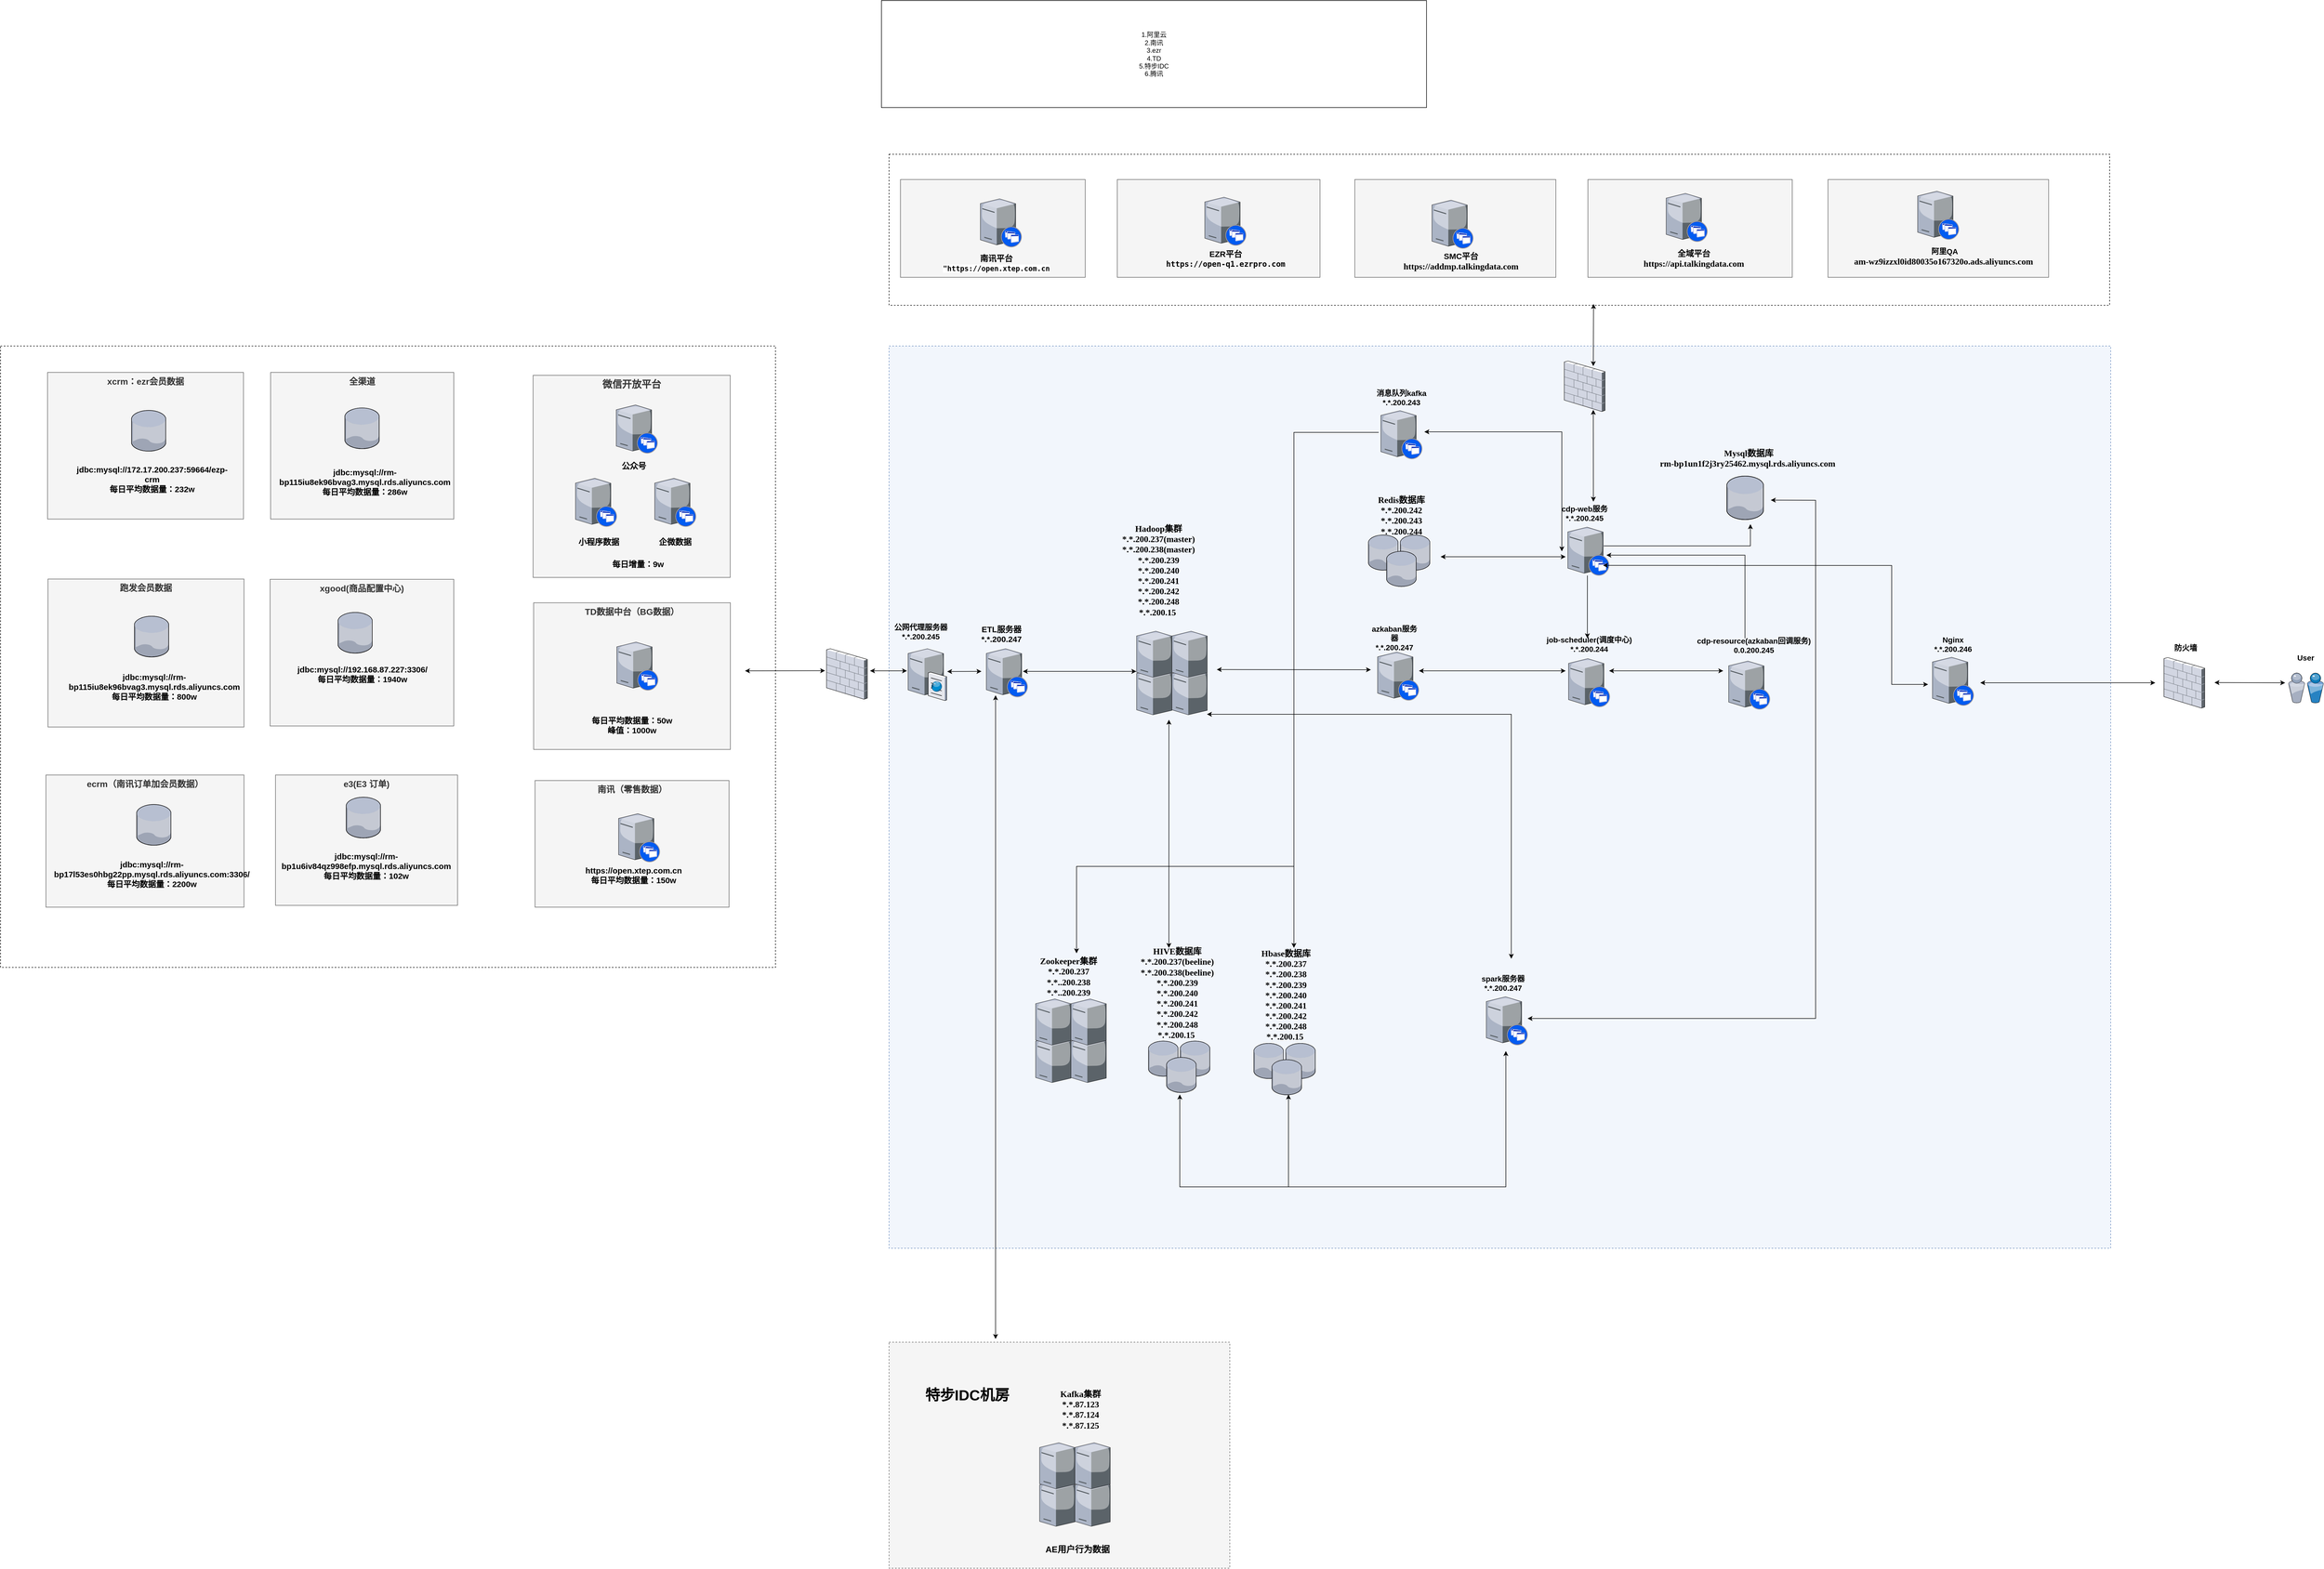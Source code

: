 <mxfile version="24.0.7" type="github">
  <diagram name="Page-1" id="e3a06f82-3646-2815-327d-82caf3d4e204">
    <mxGraphModel dx="5286" dy="1254" grid="0" gridSize="10" guides="1" tooltips="1" connect="1" arrows="1" fold="1" page="0" pageScale="1.5" pageWidth="1169" pageHeight="826" background="none" math="0" shadow="0">
      <root>
        <mxCell id="0" style=";html=1;" />
        <mxCell id="1" style=";html=1;" parent="0" />
        <mxCell id="J9wxSw6iIS5L3MnxYvVa-159" value="" style="rounded=0;whiteSpace=wrap;html=1;dashed=1;" parent="1" vertex="1">
          <mxGeometry x="-940" y="1122" width="1426" height="1144" as="geometry" />
        </mxCell>
        <mxCell id="J9wxSw6iIS5L3MnxYvVa-145" value="&lt;b style=&quot;font-size: 16px;&quot;&gt;xgood(&lt;/b&gt;&lt;span style=&quot;font-size: 16px;&quot;&gt;&lt;b&gt;商品配置中心&lt;/b&gt;&lt;/span&gt;&lt;b style=&quot;font-size: 16px;&quot;&gt;)&lt;/b&gt;" style="whiteSpace=wrap;html=1;fillColor=#f5f5f5;fontSize=14;strokeColor=#666666;verticalAlign=top;fontColor=#333333;" parent="1" vertex="1">
          <mxGeometry x="-444" y="1551.5" width="338" height="270" as="geometry" />
        </mxCell>
        <mxCell id="J9wxSw6iIS5L3MnxYvVa-85" value="" style="rounded=0;whiteSpace=wrap;html=1;dashed=1;" parent="1" vertex="1">
          <mxGeometry x="695" y="769" width="2246" height="278" as="geometry" />
        </mxCell>
        <mxCell id="J9wxSw6iIS5L3MnxYvVa-129" value="" style="rounded=0;whiteSpace=wrap;html=1;fillColor=#f5f5f5;fontColor=#333333;strokeColor=#666666;" parent="1" vertex="1">
          <mxGeometry x="1115" y="815.5" width="373" height="180" as="geometry" />
        </mxCell>
        <mxCell id="J9wxSw6iIS5L3MnxYvVa-125" value="" style="rounded=0;whiteSpace=wrap;html=1;fillColor=#f5f5f5;fontColor=#333333;strokeColor=#666666;" parent="1" vertex="1">
          <mxGeometry x="1981" y="815.5" width="376" height="180" as="geometry" />
        </mxCell>
        <mxCell id="J9wxSw6iIS5L3MnxYvVa-126" value="" style="rounded=0;whiteSpace=wrap;html=1;fillColor=#f5f5f5;fontColor=#333333;strokeColor=#666666;" parent="1" vertex="1">
          <mxGeometry x="1552" y="815.5" width="370" height="180" as="geometry" />
        </mxCell>
        <mxCell id="J9wxSw6iIS5L3MnxYvVa-118" value="" style="rounded=0;whiteSpace=wrap;html=1;dashed=1;fillColor=#f5f5f5;fontColor=#333333;strokeColor=#666666;" parent="1" vertex="1">
          <mxGeometry x="695" y="2956" width="627" height="416" as="geometry" />
        </mxCell>
        <mxCell id="J9wxSw6iIS5L3MnxYvVa-117" value="" style="rounded=0;whiteSpace=wrap;html=1;dashed=1;fillColor=#F2F6FC;strokeColor=#6c8ebf;" parent="1" vertex="1">
          <mxGeometry x="695" y="1122" width="2248" height="1661" as="geometry" />
        </mxCell>
        <mxCell id="6a7d8f32e03d9370-58" value="&lt;font style=&quot;font-size: 16px;&quot;&gt;&lt;b&gt;TD数据中台（BG数据）&lt;/b&gt;&lt;/font&gt;" style="whiteSpace=wrap;html=1;fillColor=#f5f5f5;fontSize=14;strokeColor=#666666;verticalAlign=top;fontColor=#333333;" parent="1" vertex="1">
          <mxGeometry x="41" y="1594.71" width="362" height="270" as="geometry" />
        </mxCell>
        <mxCell id="6a7d8f32e03d9370-57" value="&lt;b&gt;&lt;font style=&quot;font-size: 18px;&quot;&gt;微信开放平台&lt;/font&gt;&lt;/b&gt;" style="whiteSpace=wrap;html=1;fillColor=#f5f5f5;fontSize=14;strokeColor=#666666;verticalAlign=top;fontColor=#333333;" parent="1" vertex="1">
          <mxGeometry x="40" y="1176" width="362.75" height="372" as="geometry" />
        </mxCell>
        <mxCell id="6a7d8f32e03d9370-10" value="" style="verticalLabelPosition=bottom;aspect=fixed;html=1;verticalAlign=top;strokeColor=none;shape=mxgraph.citrix.xenapp_server;fillColor=#66B2FF;gradientColor=#0066CC;fontSize=14;" parent="1" vertex="1">
          <mxGeometry x="874.0" y="1679.25" width="76" height="89" as="geometry" />
        </mxCell>
        <mxCell id="6a7d8f32e03d9370-15" value="" style="verticalLabelPosition=top;aspect=fixed;html=1;verticalAlign=bottom;strokeColor=none;shape=mxgraph.citrix.cache_server;fillColor=#66B2FF;gradientColor=#0066CC;fontSize=14;labelPosition=center;align=center;" parent="1" vertex="1">
          <mxGeometry x="730" y="1677" width="71" height="97.5" as="geometry" />
        </mxCell>
        <mxCell id="6a7d8f32e03d9370-19" value="" style="verticalLabelPosition=bottom;aspect=fixed;html=1;verticalAlign=top;strokeColor=none;shape=mxgraph.citrix.firewall;fillColor=#66B2FF;gradientColor=#0066CC;fontSize=14;" parent="1" vertex="1">
          <mxGeometry x="580" y="1679.25" width="75" height="93" as="geometry" />
        </mxCell>
        <mxCell id="gLpcdgS0-0nNWrfdr-57-5" value="&lt;b&gt;&lt;font style=&quot;font-size: 15px;&quot;&gt;公众号&lt;/font&gt;&lt;/b&gt;" style="text;html=1;align=center;verticalAlign=middle;whiteSpace=wrap;rounded=0;" parent="1" vertex="1">
          <mxGeometry x="191.75" y="1326.6" width="67" height="30" as="geometry" />
        </mxCell>
        <mxCell id="gLpcdgS0-0nNWrfdr-57-6" value="小程序数据" style="text;html=1;align=center;verticalAlign=middle;whiteSpace=wrap;rounded=0;fontSize=15;fontStyle=1" parent="1" vertex="1">
          <mxGeometry x="115.75" y="1467.1" width="90.25" height="30" as="geometry" />
        </mxCell>
        <mxCell id="gLpcdgS0-0nNWrfdr-57-10" value="&lt;font style=&quot;font-size: 15px;&quot;&gt;&lt;b&gt;企微数据&lt;/b&gt;&lt;/font&gt;" style="text;html=1;align=center;verticalAlign=middle;whiteSpace=wrap;rounded=0;" parent="1" vertex="1">
          <mxGeometry x="268.25" y="1467.1" width="67" height="30" as="geometry" />
        </mxCell>
        <mxCell id="gLpcdgS0-0nNWrfdr-57-14" value="&lt;br&gt;&lt;div&gt;&lt;span style=&quot;font-size: 15px;&quot;&gt;&lt;b&gt;每日平均数据量：50w&lt;/b&gt;&lt;/span&gt;&lt;/div&gt;&lt;div&gt;&lt;span style=&quot;font-size: 15px;&quot;&gt;&lt;b&gt;峰值：1000w&lt;/b&gt;&lt;/span&gt;&lt;/div&gt;" style="text;html=1;align=center;verticalAlign=middle;whiteSpace=wrap;rounded=0;" parent="1" vertex="1">
          <mxGeometry x="113" y="1798" width="218.12" height="29.71" as="geometry" />
        </mxCell>
        <mxCell id="gLpcdgS0-0nNWrfdr-57-18" value="&lt;b&gt;&lt;font style=&quot;font-size: 16px;&quot;&gt;南讯（零售数据）&lt;/font&gt;&lt;/b&gt;" style="whiteSpace=wrap;html=1;fillColor=#f5f5f5;fontSize=14;strokeColor=#666666;verticalAlign=top;fontColor=#333333;" parent="1" vertex="1">
          <mxGeometry x="43.56" y="1922.0" width="357" height="233.05" as="geometry" />
        </mxCell>
        <mxCell id="gLpcdgS0-0nNWrfdr-57-29" value="ETL服务器&lt;div style=&quot;font-size: 15px;&quot;&gt;*.*.200.247&lt;/div&gt;" style="text;html=1;align=center;verticalAlign=middle;whiteSpace=wrap;rounded=0;fontSize=15;fontStyle=1" parent="1" vertex="1">
          <mxGeometry x="832" y="1637" width="140" height="30" as="geometry" />
        </mxCell>
        <mxCell id="gLpcdgS0-0nNWrfdr-57-30" value="公网代理服务器&lt;div style=&quot;font-size: 14px;&quot;&gt;*.*.200.245&lt;/div&gt;" style="text;html=1;align=center;verticalAlign=middle;whiteSpace=wrap;rounded=0;fontSize=14;fontStyle=1" parent="1" vertex="1">
          <mxGeometry x="701" y="1633" width="105" height="30" as="geometry" />
        </mxCell>
        <mxCell id="gLpcdgS0-0nNWrfdr-57-40" value="" style="verticalLabelPosition=bottom;aspect=fixed;html=1;verticalAlign=top;strokeColor=none;shape=mxgraph.citrix.xenapp_server;fillColor=#66B2FF;gradientColor=#0066CC;fontSize=14;" parent="1" vertex="1">
          <mxGeometry x="1276" y="848" width="76" height="89" as="geometry" />
        </mxCell>
        <mxCell id="gLpcdgS0-0nNWrfdr-57-41" value="EZR平台&lt;div&gt;&lt;font face=&quot;JetBrains Mono, monospace&quot;&gt;&lt;span style=&quot;font-size: 14px;&quot;&gt;https://open-q1.ezrpro.com&lt;/span&gt;&lt;/font&gt;&lt;br&gt;&lt;/div&gt;" style="text;html=1;align=center;verticalAlign=middle;whiteSpace=wrap;rounded=0;fontSize=15;fontStyle=1" parent="1" vertex="1">
          <mxGeometry x="1149.5" y="946" width="329" height="30.5" as="geometry" />
        </mxCell>
        <mxCell id="J9wxSw6iIS5L3MnxYvVa-1" value="" style="verticalLabelPosition=bottom;aspect=fixed;html=1;verticalAlign=top;strokeColor=none;shape=mxgraph.citrix.xenapp_server;fillColor=#66B2FF;gradientColor=#0066CC;fontSize=14;" parent="1" vertex="1">
          <mxGeometry x="193.0" y="1230.6" width="76" height="89" as="geometry" />
        </mxCell>
        <mxCell id="J9wxSw6iIS5L3MnxYvVa-2" value="" style="verticalLabelPosition=bottom;aspect=fixed;html=1;verticalAlign=top;strokeColor=none;shape=mxgraph.citrix.xenapp_server;fillColor=#66B2FF;gradientColor=#0066CC;fontSize=14;" parent="1" vertex="1">
          <mxGeometry x="118.0" y="1365.6" width="76" height="89" as="geometry" />
        </mxCell>
        <mxCell id="J9wxSw6iIS5L3MnxYvVa-3" value="" style="verticalLabelPosition=bottom;aspect=fixed;html=1;verticalAlign=top;strokeColor=none;shape=mxgraph.citrix.xenapp_server;fillColor=#66B2FF;gradientColor=#0066CC;fontSize=14;" parent="1" vertex="1">
          <mxGeometry x="263.75" y="1365.6" width="76" height="89" as="geometry" />
        </mxCell>
        <mxCell id="J9wxSw6iIS5L3MnxYvVa-4" value="" style="verticalLabelPosition=bottom;aspect=fixed;html=1;verticalAlign=top;strokeColor=none;shape=mxgraph.citrix.xenapp_server;fillColor=#66B2FF;gradientColor=#0066CC;fontSize=14;" parent="1" vertex="1">
          <mxGeometry x="194.0" y="1667" width="76" height="89" as="geometry" />
        </mxCell>
        <mxCell id="J9wxSw6iIS5L3MnxYvVa-7" value="" style="rounded=0;whiteSpace=wrap;html=1;fillColor=#f5f5f5;fontColor=#333333;strokeColor=#666666;" parent="1" vertex="1">
          <mxGeometry x="716" y="815.5" width="340" height="180" as="geometry" />
        </mxCell>
        <mxCell id="J9wxSw6iIS5L3MnxYvVa-8" value="" style="verticalLabelPosition=bottom;aspect=fixed;html=1;verticalAlign=top;strokeColor=none;shape=mxgraph.citrix.xenapp_server;fillColor=#66B2FF;gradientColor=#0066CC;fontSize=14;" parent="1" vertex="1">
          <mxGeometry x="863" y="851" width="76" height="89" as="geometry" />
        </mxCell>
        <mxCell id="J9wxSw6iIS5L3MnxYvVa-9" value="南讯平台&lt;div&gt;&lt;span style=&quot;font-family: &amp;quot;JetBrains Mono&amp;quot;, monospace; font-size: 9.8pt; background-color: rgb(255, 255, 255);&quot;&gt;&quot;https://open.xtep.com.cn&lt;/span&gt;&lt;/div&gt;" style="text;html=1;align=center;verticalAlign=middle;whiteSpace=wrap;rounded=0;fontSize=15;fontStyle=1" parent="1" vertex="1">
          <mxGeometry x="729" y="960" width="327" height="17" as="geometry" />
        </mxCell>
        <mxCell id="J9wxSw6iIS5L3MnxYvVa-11" value="" style="verticalLabelPosition=bottom;aspect=fixed;html=1;verticalAlign=top;strokeColor=none;shape=mxgraph.citrix.xenapp_server;fillColor=#66B2FF;gradientColor=#0066CC;fontSize=14;" parent="1" vertex="1">
          <mxGeometry x="1694.0" y="853.5" width="76" height="89" as="geometry" />
        </mxCell>
        <mxCell id="J9wxSw6iIS5L3MnxYvVa-12" value="SMC平台&lt;div&gt;&lt;div&gt;&lt;span style=&quot;font-size: 12pt; font-family: BookAntiqua;&quot;&gt;https://addmp.talkingdata.com&lt;/span&gt;&lt;/div&gt;&lt;br&gt;&lt;/div&gt;" style="text;html=1;align=center;verticalAlign=middle;whiteSpace=wrap;rounded=0;fontSize=15;fontStyle=1" parent="1" vertex="1">
          <mxGeometry x="1626.5" y="960" width="241" height="30" as="geometry" />
        </mxCell>
        <mxCell id="J9wxSw6iIS5L3MnxYvVa-14" value="" style="verticalLabelPosition=bottom;aspect=fixed;html=1;verticalAlign=top;strokeColor=none;shape=mxgraph.citrix.xenapp_server;fillColor=#66B2FF;gradientColor=#0066CC;fontSize=14;" parent="1" vertex="1">
          <mxGeometry x="2125" y="841" width="76" height="89" as="geometry" />
        </mxCell>
        <mxCell id="J9wxSw6iIS5L3MnxYvVa-15" value="全域平台&lt;div&gt;&lt;p style=&quot;margin: 0pt 0pt 0.0pt; text-align: justify; font-family: 等线; font-size: 10.5pt;&quot; class=&quot;MsoNormal&quot;&gt;&lt;span style=&quot;font-family: 宋体; font-size: 12pt;&quot;&gt;https://api.talkingdata.com&lt;/span&gt;&lt;/p&gt;&lt;/div&gt;" style="text;html=1;align=center;verticalAlign=middle;whiteSpace=wrap;rounded=0;fontSize=15;fontStyle=1" parent="1" vertex="1">
          <mxGeometry x="2112.19" y="947" width="127.81" height="28.5" as="geometry" />
        </mxCell>
        <mxCell id="J9wxSw6iIS5L3MnxYvVa-16" value="" style="verticalLabelPosition=bottom;sketch=0;aspect=fixed;html=1;verticalAlign=top;strokeColor=none;align=center;outlineConnect=0;shape=mxgraph.citrix.tower_server;" parent="1" vertex="1">
          <mxGeometry x="1150.5" y="1716" width="65" height="85" as="geometry" />
        </mxCell>
        <mxCell id="J9wxSw6iIS5L3MnxYvVa-17" value="" style="verticalLabelPosition=bottom;sketch=0;aspect=fixed;html=1;verticalAlign=top;strokeColor=none;align=center;outlineConnect=0;shape=mxgraph.citrix.tower_server;" parent="1" vertex="1">
          <mxGeometry x="1215.5" y="1716" width="65" height="85" as="geometry" />
        </mxCell>
        <mxCell id="J9wxSw6iIS5L3MnxYvVa-18" value="" style="verticalLabelPosition=bottom;sketch=0;aspect=fixed;html=1;verticalAlign=top;strokeColor=none;align=center;outlineConnect=0;shape=mxgraph.citrix.tower_server;" parent="1" vertex="1">
          <mxGeometry x="1150.5" y="1647" width="65" height="85" as="geometry" />
        </mxCell>
        <mxCell id="J9wxSw6iIS5L3MnxYvVa-19" value="" style="verticalLabelPosition=bottom;sketch=0;aspect=fixed;html=1;verticalAlign=top;strokeColor=none;align=center;outlineConnect=0;shape=mxgraph.citrix.tower_server;" parent="1" vertex="1">
          <mxGeometry x="1215.5" y="1647" width="65" height="85" as="geometry" />
        </mxCell>
        <mxCell id="J9wxSw6iIS5L3MnxYvVa-20" value="&lt;div&gt;&lt;span style=&quot;font-size: 12.025pt; font-family: 宋体; font-weight: bold;&quot;&gt;Hadoop集群&lt;br&gt;&lt;/span&gt;&lt;/div&gt;&lt;div&gt;&lt;span style=&quot;font-size: 12pt; font-family: 宋体; font-weight: bold;&quot;&gt;*.*.200.237(master)&lt;br&gt;&lt;/span&gt;&lt;/div&gt;&lt;div&gt;&lt;span style=&quot;font-size: 12pt; font-family: 宋体; font-weight: bold;&quot;&gt;*.*.200.238(master)&lt;br&gt;&lt;/span&gt;&lt;/div&gt;&lt;div&gt;&lt;span style=&quot;font-size: 12pt; font-family: 宋体; font-weight: bold;&quot;&gt;*.*.200.239&lt;br&gt;&lt;/span&gt;&lt;/div&gt;&lt;div&gt;&lt;span style=&quot;font-size: 12pt; font-family: 宋体; font-weight: bold;&quot;&gt;*.*.200.240&lt;br&gt;&lt;/span&gt;&lt;/div&gt;&lt;div&gt;&lt;span style=&quot;font-size: 12pt; font-family: 宋体; font-weight: bold;&quot;&gt;*.*.200.241&lt;br&gt;&lt;/span&gt;&lt;/div&gt;&lt;div&gt;&lt;span style=&quot;font-size: 12.025pt; font-family: 宋体; font-weight: bold;&quot;&gt;*.*.200.242&lt;br&gt;&lt;/span&gt;&lt;/div&gt;&lt;div&gt;&lt;span style=&quot;font-size: 12pt; font-family: 宋体; font-weight: bold;&quot;&gt;*.*.200.248&lt;br&gt;&lt;/span&gt;&lt;/div&gt;&lt;div&gt;&lt;span style=&quot;font-size: 12pt; font-family: 宋体; font-weight: bold;&quot;&gt;*.*.200.15&amp;nbsp;&lt;/span&gt;&lt;/div&gt;&lt;div&gt;&lt;br&gt;&lt;/div&gt;" style="text;html=1;align=center;verticalAlign=middle;whiteSpace=wrap;rounded=0;" parent="1" vertex="1">
          <mxGeometry x="1090" y="1437" width="202" height="210" as="geometry" />
        </mxCell>
        <mxCell id="J9wxSw6iIS5L3MnxYvVa-21" value="" style="verticalLabelPosition=bottom;aspect=fixed;html=1;verticalAlign=top;strokeColor=none;shape=mxgraph.citrix.xenapp_server;fillColor=#66B2FF;gradientColor=#0066CC;fontSize=14;" parent="1" vertex="1">
          <mxGeometry x="197.25" y="1983.05" width="76" height="89" as="geometry" />
        </mxCell>
        <mxCell id="J9wxSw6iIS5L3MnxYvVa-22" value="" style="verticalLabelPosition=bottom;sketch=0;aspect=fixed;html=1;verticalAlign=top;strokeColor=none;align=center;outlineConnect=0;shape=mxgraph.citrix.database;" parent="1" vertex="1">
          <mxGeometry x="1577.13" y="1470" width="55" height="64.71" as="geometry" />
        </mxCell>
        <mxCell id="J9wxSw6iIS5L3MnxYvVa-24" value="" style="verticalLabelPosition=bottom;sketch=0;aspect=fixed;html=1;verticalAlign=top;strokeColor=none;align=center;outlineConnect=0;shape=mxgraph.citrix.database;" parent="1" vertex="1">
          <mxGeometry x="1635.69" y="1470" width="55" height="64.71" as="geometry" />
        </mxCell>
        <mxCell id="J9wxSw6iIS5L3MnxYvVa-25" value="" style="verticalLabelPosition=bottom;sketch=0;aspect=fixed;html=1;verticalAlign=top;strokeColor=none;align=center;outlineConnect=0;shape=mxgraph.citrix.database;" parent="1" vertex="1">
          <mxGeometry x="1610.5" y="1500" width="55" height="64.71" as="geometry" />
        </mxCell>
        <mxCell id="J9wxSw6iIS5L3MnxYvVa-26" value="&lt;div&gt;&lt;span style=&quot;font-size: 12pt; font-family: 宋体; font-weight: bold;&quot;&gt;Redis数据库&lt;br&gt;&lt;/span&gt;&lt;/div&gt;&lt;div&gt;&lt;span style=&quot;font-size: 12pt; font-family: 宋体; font-weight: bold;&quot;&gt;*.*.200.242&lt;br&gt;&lt;/span&gt;&lt;/div&gt;&lt;div&gt;&lt;span style=&quot;font-size: 12pt; font-family: 宋体; font-weight: bold;&quot;&gt;*.*.200.243&lt;br&gt;&lt;/span&gt;&lt;/div&gt;&lt;div&gt;&lt;span style=&quot;font-size: 12pt; font-family: 宋体; font-weight: bold;&quot;&gt;&amp;nbsp;*.*.200.244&amp;nbsp;&lt;/span&gt;&lt;/div&gt;&lt;div&gt;&lt;br&gt;&lt;/div&gt;" style="text;html=1;align=center;verticalAlign=middle;whiteSpace=wrap;rounded=0;" parent="1" vertex="1">
          <mxGeometry x="1570" y="1400" width="136" height="81" as="geometry" />
        </mxCell>
        <mxCell id="J9wxSw6iIS5L3MnxYvVa-27" value="" style="verticalLabelPosition=bottom;sketch=0;aspect=fixed;html=1;verticalAlign=top;strokeColor=none;align=center;outlineConnect=0;shape=mxgraph.citrix.database;" parent="1" vertex="1">
          <mxGeometry x="1172.29" y="2401.65" width="55" height="64.71" as="geometry" />
        </mxCell>
        <mxCell id="J9wxSw6iIS5L3MnxYvVa-28" value="" style="verticalLabelPosition=bottom;sketch=0;aspect=fixed;html=1;verticalAlign=top;strokeColor=none;align=center;outlineConnect=0;shape=mxgraph.citrix.database;" parent="1" vertex="1">
          <mxGeometry x="1230.85" y="2401.65" width="55" height="64.71" as="geometry" />
        </mxCell>
        <mxCell id="J9wxSw6iIS5L3MnxYvVa-29" value="" style="verticalLabelPosition=bottom;sketch=0;aspect=fixed;html=1;verticalAlign=top;strokeColor=none;align=center;outlineConnect=0;shape=mxgraph.citrix.database;" parent="1" vertex="1">
          <mxGeometry x="1205.66" y="2431.65" width="55" height="64.71" as="geometry" />
        </mxCell>
        <mxCell id="J9wxSw6iIS5L3MnxYvVa-30" value="&lt;div&gt;&lt;br&gt;&lt;div&gt;&lt;span style=&quot;font-size: 12pt; font-family: 宋体; font-weight: bold;&quot;&gt;HIVE数据库&lt;br&gt;&lt;/span&gt;&lt;/div&gt;&lt;div&gt;&lt;span style=&quot;font-size: 12pt; font-family: 宋体; font-weight: bold;&quot;&gt;*.*.200.237(beeline)&lt;br&gt;&lt;/span&gt;&lt;/div&gt;&lt;div&gt;&lt;span style=&quot;font-size: 12pt; font-family: 宋体; font-weight: bold;&quot;&gt;*.*.200.238(beeline)&lt;br&gt;&lt;/span&gt;&lt;/div&gt;&lt;div&gt;&lt;span style=&quot;font-size: 12pt; font-family: 宋体; font-weight: bold;&quot;&gt;*.*.200.239&lt;br&gt;&lt;/span&gt;&lt;/div&gt;&lt;div&gt;&lt;span style=&quot;font-size: 12.025pt; font-family: 宋体; font-weight: bold;&quot;&gt;*.*.200.240&lt;br&gt;&lt;/span&gt;&lt;/div&gt;&lt;div&gt;&lt;span style=&quot;font-size: 12pt; font-family: 宋体; font-weight: bold;&quot;&gt;*.*.200.241&lt;br&gt;&lt;/span&gt;&lt;/div&gt;&lt;div&gt;&lt;span style=&quot;font-size: 12pt; font-family: 宋体; font-weight: bold;&quot;&gt;*.*.200.242&lt;br&gt;&lt;/span&gt;&lt;/div&gt;&lt;div&gt;&lt;span style=&quot;font-size: 12pt; font-family: 宋体; font-weight: bold;&quot;&gt;*.*.200.248&lt;br&gt;&lt;/span&gt;&lt;/div&gt;&lt;div&gt;&lt;span style=&quot;font-size: 12pt; font-family: 宋体; font-weight: bold;&quot;&gt;*.*.200.15&amp;nbsp;&lt;/span&gt;&lt;/div&gt;&lt;br&gt;&lt;/div&gt;" style="text;html=1;align=center;verticalAlign=middle;whiteSpace=wrap;rounded=0;" parent="1" vertex="1">
          <mxGeometry x="1150.5" y="2201.65" width="149.31" height="222" as="geometry" />
        </mxCell>
        <mxCell id="J9wxSw6iIS5L3MnxYvVa-35" value="" style="verticalLabelPosition=bottom;sketch=0;aspect=fixed;html=1;verticalAlign=top;strokeColor=none;align=center;outlineConnect=0;shape=mxgraph.citrix.database;" parent="1" vertex="1">
          <mxGeometry x="1366.26" y="2405.89" width="55" height="64.71" as="geometry" />
        </mxCell>
        <mxCell id="J9wxSw6iIS5L3MnxYvVa-36" value="" style="verticalLabelPosition=bottom;sketch=0;aspect=fixed;html=1;verticalAlign=top;strokeColor=none;align=center;outlineConnect=0;shape=mxgraph.citrix.database;" parent="1" vertex="1">
          <mxGeometry x="1424.82" y="2405.89" width="55" height="64.71" as="geometry" />
        </mxCell>
        <mxCell id="J9wxSw6iIS5L3MnxYvVa-37" value="" style="verticalLabelPosition=bottom;sketch=0;aspect=fixed;html=1;verticalAlign=top;strokeColor=none;align=center;outlineConnect=0;shape=mxgraph.citrix.database;" parent="1" vertex="1">
          <mxGeometry x="1399.63" y="2435.89" width="55" height="64.71" as="geometry" />
        </mxCell>
        <mxCell id="J9wxSw6iIS5L3MnxYvVa-38" value="&lt;div&gt;&lt;span style=&quot;font-size: 12pt; font-family: 宋体; font-weight: bold;&quot;&gt;Hbase数据库&lt;br/&gt;&lt;/span&gt;&lt;/div&gt;&lt;div&gt;&lt;span style=&quot;font-size: 12pt; font-family: 宋体; font-weight: bold;&quot;&gt;*.*.200.237&lt;br/&gt;&lt;/span&gt;&lt;/div&gt;&lt;div&gt;&lt;span style=&quot;font-family: 宋体; font-size: 16px; font-weight: 700; background-color: initial;&quot;&gt;*.*.&lt;/span&gt;&lt;span style=&quot;font-size: 12pt; font-family: 宋体; font-weight: bold;&quot;&gt;200.238&lt;br/&gt;&lt;/span&gt;&lt;/div&gt;&lt;div&gt;&lt;span style=&quot;font-family: 宋体; font-size: 16px; font-weight: 700; background-color: initial;&quot;&gt;*.*.&lt;/span&gt;&lt;span style=&quot;font-size: 12pt; font-family: 宋体; font-weight: bold;&quot;&gt;200.239&lt;br/&gt;&lt;/span&gt;&lt;/div&gt;&lt;div&gt;&lt;span style=&quot;font-family: 宋体; font-size: 16px; font-weight: 700; background-color: initial;&quot;&gt;*.*.&lt;/span&gt;&lt;span style=&quot;font-size: 12.025pt; font-family: 宋体; font-weight: bold;&quot;&gt;200.240&lt;br/&gt;&lt;/span&gt;&lt;/div&gt;&lt;div&gt;&lt;span style=&quot;font-family: 宋体; font-size: 16px; font-weight: 700; background-color: initial;&quot;&gt;*.*.&lt;/span&gt;&lt;span style=&quot;font-size: 12pt; font-family: 宋体; font-weight: bold;&quot;&gt;200.241&lt;br/&gt;&lt;/span&gt;&lt;/div&gt;&lt;div&gt;&lt;span style=&quot;font-family: 宋体; font-size: 16px; font-weight: 700; background-color: initial;&quot;&gt;*.*.&lt;/span&gt;&lt;span style=&quot;font-size: 12pt; font-family: 宋体; font-weight: bold;&quot;&gt;200.242&lt;br/&gt;&lt;/span&gt;&lt;/div&gt;&lt;div&gt;&lt;span style=&quot;font-family: 宋体; font-size: 16px; font-weight: 700; background-color: initial;&quot;&gt;*.*.&lt;/span&gt;&lt;span style=&quot;font-size: 12pt; font-family: 宋体; font-weight: bold;&quot;&gt;200.248&lt;br/&gt;&lt;/span&gt;&lt;/div&gt;&lt;div&gt;&lt;span style=&quot;font-family: 宋体; font-size: 16px; font-weight: 700; background-color: initial;&quot;&gt;*.*.&lt;/span&gt;&lt;span style=&quot;font-size: 12pt; font-family: 宋体; font-weight: bold;&quot;&gt;200.15&amp;nbsp;&lt;br&gt;&lt;/span&gt;&lt;/div&gt;&lt;div&gt;&lt;br/&gt;&lt;/div&gt;" style="text;html=1;align=center;verticalAlign=middle;whiteSpace=wrap;rounded=0;" parent="1" vertex="1">
          <mxGeometry x="1345.69" y="2211.5" width="158.56" height="224.5" as="geometry" />
        </mxCell>
        <mxCell id="J9wxSw6iIS5L3MnxYvVa-39" value="" style="verticalLabelPosition=bottom;sketch=0;aspect=fixed;html=1;verticalAlign=top;strokeColor=none;align=center;outlineConnect=0;shape=mxgraph.citrix.tower_server;" parent="1" vertex="1">
          <mxGeometry x="964.75" y="2393" width="65" height="85" as="geometry" />
        </mxCell>
        <mxCell id="J9wxSw6iIS5L3MnxYvVa-40" value="" style="verticalLabelPosition=bottom;sketch=0;aspect=fixed;html=1;verticalAlign=top;strokeColor=none;align=center;outlineConnect=0;shape=mxgraph.citrix.tower_server;" parent="1" vertex="1">
          <mxGeometry x="1029.75" y="2393" width="65" height="85" as="geometry" />
        </mxCell>
        <mxCell id="J9wxSw6iIS5L3MnxYvVa-41" value="" style="verticalLabelPosition=bottom;sketch=0;aspect=fixed;html=1;verticalAlign=top;strokeColor=none;align=center;outlineConnect=0;shape=mxgraph.citrix.tower_server;" parent="1" vertex="1">
          <mxGeometry x="964.75" y="2324" width="65" height="85" as="geometry" />
        </mxCell>
        <mxCell id="J9wxSw6iIS5L3MnxYvVa-42" value="" style="verticalLabelPosition=bottom;sketch=0;aspect=fixed;html=1;verticalAlign=top;strokeColor=none;align=center;outlineConnect=0;shape=mxgraph.citrix.tower_server;" parent="1" vertex="1">
          <mxGeometry x="1029.75" y="2324" width="65" height="85" as="geometry" />
        </mxCell>
        <mxCell id="J9wxSw6iIS5L3MnxYvVa-43" value="&lt;div&gt;&lt;span style=&quot;font-size: 12pt; font-family: 宋体; font-weight: bold;&quot;&gt;Zookeeper集群&lt;br&gt;&lt;/span&gt;&lt;/div&gt;&lt;div&gt;&lt;span style=&quot;font-size: 12pt; font-family: 宋体; font-weight: bold;&quot;&gt;*.*.200.237&lt;br&gt;&lt;/span&gt;&lt;/div&gt;&lt;div&gt;&lt;span style=&quot;font-family: 宋体; font-size: 16px; font-weight: 700; background-color: initial;&quot;&gt;*.*.&lt;/span&gt;&lt;span style=&quot;font-size: 12pt; font-family: 宋体; font-weight: bold;&quot;&gt;.200.238&lt;br&gt;&lt;/span&gt;&lt;/div&gt;&lt;div&gt;&lt;span style=&quot;font-family: 宋体; font-size: 16px; font-weight: 700; background-color: initial;&quot;&gt;*.*.&lt;/span&gt;&lt;span style=&quot;font-size: 12pt; font-family: 宋体; font-weight: bold;&quot;&gt;.200.239&lt;br&gt;&lt;/span&gt;&lt;/div&gt;&lt;br&gt;&lt;div&gt;&lt;span style=&quot;font-family: 宋体; font-size: 12pt; font-weight: bold; background-color: initial;&quot;&gt;&amp;nbsp;&lt;/span&gt;&lt;br&gt;&lt;/div&gt;&lt;div&gt;&lt;br&gt;&lt;/div&gt;" style="text;html=1;align=center;verticalAlign=middle;whiteSpace=wrap;rounded=0;" parent="1" vertex="1">
          <mxGeometry x="950" y="2267" width="150.5" height="79" as="geometry" />
        </mxCell>
        <mxCell id="J9wxSw6iIS5L3MnxYvVa-44" value="" style="verticalLabelPosition=bottom;sketch=0;aspect=fixed;html=1;verticalAlign=top;strokeColor=none;align=center;outlineConnect=0;shape=mxgraph.citrix.tower_server;" parent="1" vertex="1">
          <mxGeometry x="972" y="3210" width="65" height="85" as="geometry" />
        </mxCell>
        <mxCell id="J9wxSw6iIS5L3MnxYvVa-45" value="" style="verticalLabelPosition=bottom;sketch=0;aspect=fixed;html=1;verticalAlign=top;strokeColor=none;align=center;outlineConnect=0;shape=mxgraph.citrix.tower_server;" parent="1" vertex="1">
          <mxGeometry x="1037" y="3210" width="65" height="85" as="geometry" />
        </mxCell>
        <mxCell id="J9wxSw6iIS5L3MnxYvVa-46" value="" style="verticalLabelPosition=bottom;sketch=0;aspect=fixed;html=1;verticalAlign=top;strokeColor=none;align=center;outlineConnect=0;shape=mxgraph.citrix.tower_server;" parent="1" vertex="1">
          <mxGeometry x="972" y="3141" width="65" height="85" as="geometry" />
        </mxCell>
        <mxCell id="J9wxSw6iIS5L3MnxYvVa-47" value="" style="verticalLabelPosition=bottom;sketch=0;aspect=fixed;html=1;verticalAlign=top;strokeColor=none;align=center;outlineConnect=0;shape=mxgraph.citrix.tower_server;" parent="1" vertex="1">
          <mxGeometry x="1037" y="3141" width="65" height="85" as="geometry" />
        </mxCell>
        <mxCell id="J9wxSw6iIS5L3MnxYvVa-48" value="&lt;div&gt;&lt;span style=&quot;font-size: 12pt; font-family: 宋体; font-weight: bold;&quot;&gt;Kafka集群&lt;br&gt;&lt;/span&gt;&lt;/div&gt;&lt;div&gt;&lt;span style=&quot;font-size: 12pt; font-family: 宋体; font-weight: bold;&quot;&gt;*.*.87.123&lt;br&gt;&lt;/span&gt;&lt;/div&gt;&lt;div&gt;&lt;span style=&quot;font-family: 宋体; font-size: 16px; font-weight: 700; background-color: initial;&quot;&gt;*.*.&lt;/span&gt;&lt;span style=&quot;font-size: 12pt; font-family: 宋体; font-weight: bold;&quot;&gt;87.124&lt;br&gt;&lt;/span&gt;&lt;/div&gt;&lt;div&gt;&lt;span style=&quot;font-family: 宋体; font-size: 16px; font-weight: 700; background-color: initial;&quot;&gt;&amp;nbsp;*.*.&lt;/span&gt;&lt;span style=&quot;font-size: 12pt; font-family: 宋体; font-weight: bold;&quot;&gt;87.125&amp;nbsp;&lt;br&gt;&lt;/span&gt;&lt;/div&gt;&lt;div&gt;&lt;br&gt;&lt;/div&gt;" style="text;html=1;align=center;verticalAlign=middle;whiteSpace=wrap;rounded=0;" parent="1" vertex="1">
          <mxGeometry x="972" y="3047" width="150.5" height="80" as="geometry" />
        </mxCell>
        <mxCell id="J9wxSw6iIS5L3MnxYvVa-49" value="" style="verticalLabelPosition=bottom;aspect=fixed;html=1;verticalAlign=top;strokeColor=none;shape=mxgraph.citrix.xenapp_server;fillColor=#66B2FF;gradientColor=#0066CC;fontSize=14;" parent="1" vertex="1">
          <mxGeometry x="1594" y="1685.5" width="76" height="89" as="geometry" />
        </mxCell>
        <mxCell id="J9wxSw6iIS5L3MnxYvVa-50" value="&lt;b style=&quot;font-size: 14px;&quot;&gt;&lt;font style=&quot;font-size: 14px;&quot;&gt;azkaban服务器&lt;/font&gt;&lt;/b&gt;&lt;div style=&quot;font-size: 14px;&quot;&gt;&lt;b style=&quot;&quot;&gt;&lt;font style=&quot;font-size: 14px;&quot;&gt;*.*.200.247&lt;/font&gt;&lt;/b&gt;&lt;/div&gt;" style="text;html=1;align=center;verticalAlign=middle;whiteSpace=wrap;rounded=0;" parent="1" vertex="1">
          <mxGeometry x="1580" y="1640" width="90" height="40" as="geometry" />
        </mxCell>
        <mxCell id="J9wxSw6iIS5L3MnxYvVa-56" value="" style="endArrow=classic;startArrow=classic;html=1;rounded=0;exitX=0.885;exitY=0.469;exitDx=0;exitDy=0;exitPerimeter=0;" parent="1" source="6a7d8f32e03d9370-10" edge="1">
          <mxGeometry width="50" height="50" relative="1" as="geometry">
            <mxPoint x="1040" y="1718" as="sourcePoint" />
            <mxPoint x="1150" y="1721" as="targetPoint" />
          </mxGeometry>
        </mxCell>
        <mxCell id="J9wxSw6iIS5L3MnxYvVa-59" value="" style="endArrow=classic;startArrow=classic;html=1;rounded=0;exitX=1.031;exitY=0.528;exitDx=0;exitDy=0;exitPerimeter=0;entryX=-0.162;entryY=0.365;entryDx=0;entryDy=0;entryPerimeter=0;" parent="1" target="J9wxSw6iIS5L3MnxYvVa-49" edge="1">
          <mxGeometry width="50" height="50" relative="1" as="geometry">
            <mxPoint x="1298" y="1717.66" as="sourcePoint" />
            <mxPoint x="1549.75" y="1716.83" as="targetPoint" />
          </mxGeometry>
        </mxCell>
        <mxCell id="J9wxSw6iIS5L3MnxYvVa-60" value="" style="verticalLabelPosition=bottom;aspect=fixed;html=1;verticalAlign=top;strokeColor=none;shape=mxgraph.citrix.xenapp_server;fillColor=#66B2FF;gradientColor=#0066CC;fontSize=14;" parent="1" vertex="1">
          <mxGeometry x="1944" y="1455.5" width="76" height="89" as="geometry" />
        </mxCell>
        <mxCell id="J9wxSw6iIS5L3MnxYvVa-61" value="&lt;font style=&quot;font-size: 14px;&quot;&gt;&lt;b&gt;cdp-web服务&lt;/b&gt;&lt;/font&gt;&lt;div style=&quot;font-size: 14px;&quot;&gt;&lt;font style=&quot;font-size: 14px;&quot;&gt;&lt;b&gt;*.*.200.245&lt;/b&gt;&lt;/font&gt;&lt;/div&gt;" style="text;html=1;align=center;verticalAlign=middle;whiteSpace=wrap;rounded=0;" parent="1" vertex="1">
          <mxGeometry x="1930" y="1410" width="90" height="40" as="geometry" />
        </mxCell>
        <mxCell id="J9wxSw6iIS5L3MnxYvVa-62" value="" style="verticalLabelPosition=bottom;aspect=fixed;html=1;verticalAlign=top;strokeColor=none;shape=mxgraph.citrix.firewall;fillColor=#66B2FF;gradientColor=#0066CC;fontSize=14;" parent="1" vertex="1">
          <mxGeometry x="1937.5" y="1149.5" width="75" height="93" as="geometry" />
        </mxCell>
        <mxCell id="J9wxSw6iIS5L3MnxYvVa-63" value="" style="verticalLabelPosition=bottom;aspect=fixed;html=1;verticalAlign=top;strokeColor=none;shape=mxgraph.citrix.xenapp_server;fillColor=#66B2FF;gradientColor=#0066CC;fontSize=14;" parent="1" vertex="1">
          <mxGeometry x="1600" y="1241" width="76" height="89" as="geometry" />
        </mxCell>
        <mxCell id="J9wxSw6iIS5L3MnxYvVa-64" value="&lt;font style=&quot;font-size: 14px;&quot;&gt;&lt;b&gt;消息队列kafka&lt;/b&gt;&lt;/font&gt;&lt;div style=&quot;font-size: 14px;&quot;&gt;&lt;font style=&quot;font-size: 14px;&quot;&gt;&lt;b&gt;*.*.200.243&lt;/b&gt;&lt;/font&gt;&lt;/div&gt;" style="text;html=1;align=center;verticalAlign=middle;whiteSpace=wrap;rounded=0;strokeWidth=2;" parent="1" vertex="1">
          <mxGeometry x="1583" y="1195" width="110" height="44.5" as="geometry" />
        </mxCell>
        <mxCell id="J9wxSw6iIS5L3MnxYvVa-65" value="" style="verticalLabelPosition=bottom;aspect=fixed;html=1;verticalAlign=top;strokeColor=none;shape=mxgraph.citrix.xenapp_server;fillColor=#66B2FF;gradientColor=#0066CC;fontSize=14;" parent="1" vertex="1">
          <mxGeometry x="1945.37" y="1697.5" width="76" height="89" as="geometry" />
        </mxCell>
        <mxCell id="J9wxSw6iIS5L3MnxYvVa-66" value="&lt;b style=&quot;font-size: 14px;&quot;&gt;&lt;font style=&quot;font-size: 14px;&quot;&gt;job-scheduler(调度中心)&lt;/font&gt;&lt;/b&gt;&lt;div style=&quot;font-size: 14px;&quot;&gt;&lt;b style=&quot;&quot;&gt;&lt;font style=&quot;font-size: 14px;&quot;&gt;*.*.200.244&lt;/font&gt;&lt;/b&gt;&lt;/div&gt;" style="text;html=1;align=center;verticalAlign=middle;whiteSpace=wrap;rounded=0;" parent="1" vertex="1">
          <mxGeometry x="1890.0" y="1650.5" width="186.75" height="41.5" as="geometry" />
        </mxCell>
        <mxCell id="J9wxSw6iIS5L3MnxYvVa-67" value="" style="endArrow=classic;startArrow=classic;html=1;rounded=0;" parent="1" edge="1">
          <mxGeometry width="50" height="50" relative="1" as="geometry">
            <mxPoint x="1710" y="1510" as="sourcePoint" />
            <mxPoint x="1940" y="1510" as="targetPoint" />
          </mxGeometry>
        </mxCell>
        <mxCell id="J9wxSw6iIS5L3MnxYvVa-68" value="" style="endArrow=classic;startArrow=classic;html=1;rounded=0;" parent="1" edge="1">
          <mxGeometry width="50" height="50" relative="1" as="geometry">
            <mxPoint x="1680" y="1280" as="sourcePoint" />
            <mxPoint x="1933" y="1500" as="targetPoint" />
            <Array as="points">
              <mxPoint x="1933" y="1280" />
            </Array>
          </mxGeometry>
        </mxCell>
        <mxCell id="J9wxSw6iIS5L3MnxYvVa-69" value="" style="endArrow=classic;startArrow=classic;html=1;rounded=0;" parent="1" edge="1">
          <mxGeometry width="50" height="50" relative="1" as="geometry">
            <mxPoint x="1670" y="1720" as="sourcePoint" />
            <mxPoint x="1940" y="1720" as="targetPoint" />
          </mxGeometry>
        </mxCell>
        <mxCell id="J9wxSw6iIS5L3MnxYvVa-71" value="" style="verticalLabelPosition=bottom;aspect=fixed;html=1;verticalAlign=top;strokeColor=none;shape=mxgraph.citrix.xenapp_server;fillColor=#66B2FF;gradientColor=#0066CC;fontSize=14;" parent="1" vertex="1">
          <mxGeometry x="2240" y="1702" width="76" height="89" as="geometry" />
        </mxCell>
        <mxCell id="J9wxSw6iIS5L3MnxYvVa-72" value="&lt;b style=&quot;font-size: 14px;&quot;&gt;&lt;font style=&quot;font-size: 14px;&quot;&gt;cdp-resource(azkaban回调服务)&lt;/font&gt;&lt;/b&gt;&lt;div style=&quot;font-size: 14px;&quot;&gt;&lt;b style=&quot;&quot;&gt;&lt;font style=&quot;font-size: 14px;&quot;&gt;0.0.200.245&lt;/font&gt;&lt;/b&gt;&lt;/div&gt;" style="text;html=1;align=center;verticalAlign=middle;whiteSpace=wrap;rounded=0;" parent="1" vertex="1">
          <mxGeometry x="2180" y="1640" width="213" height="65" as="geometry" />
        </mxCell>
        <mxCell id="J9wxSw6iIS5L3MnxYvVa-73" value="" style="endArrow=classic;startArrow=classic;html=1;rounded=0;" parent="1" edge="1">
          <mxGeometry width="50" height="50" relative="1" as="geometry">
            <mxPoint x="2020" y="1720" as="sourcePoint" />
            <mxPoint x="2230" y="1720" as="targetPoint" />
          </mxGeometry>
        </mxCell>
        <mxCell id="J9wxSw6iIS5L3MnxYvVa-74" value="" style="endArrow=classic;html=1;rounded=0;entryX=0.474;entryY=1;entryDx=0;entryDy=0;entryPerimeter=0;exitX=0.474;exitY=1;exitDx=0;exitDy=0;exitPerimeter=0;" parent="1" source="J9wxSw6iIS5L3MnxYvVa-60" edge="1">
          <mxGeometry width="50" height="50" relative="1" as="geometry">
            <mxPoint x="2030" y="1610" as="sourcePoint" />
            <mxPoint x="1980" y="1660" as="targetPoint" />
          </mxGeometry>
        </mxCell>
        <mxCell id="J9wxSw6iIS5L3MnxYvVa-75" value="" style="endArrow=classic;html=1;rounded=0;entryX=0.934;entryY=0.579;entryDx=0;entryDy=0;entryPerimeter=0;" parent="1" target="J9wxSw6iIS5L3MnxYvVa-60" edge="1">
          <mxGeometry width="50" height="50" relative="1" as="geometry">
            <mxPoint x="2270" y="1660" as="sourcePoint" />
            <mxPoint x="2320" y="1610" as="targetPoint" />
            <Array as="points">
              <mxPoint x="2270" y="1507" />
            </Array>
          </mxGeometry>
        </mxCell>
        <mxCell id="J9wxSw6iIS5L3MnxYvVa-76" value="" style="endArrow=classic;startArrow=classic;html=1;rounded=0;exitX=0.398;exitY=0.128;exitDx=0;exitDy=0;exitPerimeter=0;" parent="1" source="J9wxSw6iIS5L3MnxYvVa-30" edge="1">
          <mxGeometry width="50" height="50" relative="1" as="geometry">
            <mxPoint x="1220" y="2090" as="sourcePoint" />
            <mxPoint x="1210" y="1810" as="targetPoint" />
          </mxGeometry>
        </mxCell>
        <mxCell id="J9wxSw6iIS5L3MnxYvVa-80" value="" style="endArrow=classic;startArrow=classic;html=1;rounded=0;entryX=-0.036;entryY=0.435;entryDx=0;entryDy=0;entryPerimeter=0;" parent="1" target="6a7d8f32e03d9370-19" edge="1">
          <mxGeometry width="50" height="50" relative="1" as="geometry">
            <mxPoint x="430" y="1720" as="sourcePoint" />
            <mxPoint x="480" y="1670" as="targetPoint" />
          </mxGeometry>
        </mxCell>
        <mxCell id="J9wxSw6iIS5L3MnxYvVa-81" value="" style="endArrow=classic;startArrow=classic;html=1;rounded=0;" parent="1" edge="1">
          <mxGeometry width="50" height="50" relative="1" as="geometry">
            <mxPoint x="660" y="1720" as="sourcePoint" />
            <mxPoint x="728" y="1720" as="targetPoint" />
          </mxGeometry>
        </mxCell>
        <mxCell id="J9wxSw6iIS5L3MnxYvVa-82" value="" style="endArrow=classic;startArrow=classic;html=1;rounded=0;exitX=1.013;exitY=0.454;exitDx=0;exitDy=0;exitPerimeter=0;" parent="1" source="6a7d8f32e03d9370-15" edge="1">
          <mxGeometry width="50" height="50" relative="1" as="geometry">
            <mxPoint x="840" y="1720" as="sourcePoint" />
            <mxPoint x="865" y="1721" as="targetPoint" />
          </mxGeometry>
        </mxCell>
        <mxCell id="J9wxSw6iIS5L3MnxYvVa-84" value="" style="endArrow=classic;startArrow=classic;html=1;rounded=0;entryX=0.456;entryY=0.99;entryDx=0;entryDy=0;entryPerimeter=0;" parent="1" edge="1">
          <mxGeometry width="50" height="50" relative="1" as="geometry">
            <mxPoint x="1991.06" y="1408.5" as="sourcePoint" />
            <mxPoint x="1990.88" y="1239.5" as="targetPoint" />
          </mxGeometry>
        </mxCell>
        <mxCell id="J9wxSw6iIS5L3MnxYvVa-86" value="" style="endArrow=classic;startArrow=classic;html=1;rounded=0;entryX=0.514;entryY=1.021;entryDx=0;entryDy=0;entryPerimeter=0;" parent="1" edge="1">
          <mxGeometry width="50" height="50" relative="1" as="geometry">
            <mxPoint x="1990.88" y="1159" as="sourcePoint" />
            <mxPoint x="1991.34" y="1044.67" as="targetPoint" />
          </mxGeometry>
        </mxCell>
        <mxCell id="J9wxSw6iIS5L3MnxYvVa-91" value="" style="endArrow=classic;startArrow=classic;html=1;rounded=0;" parent="1" edge="1">
          <mxGeometry width="50" height="50" relative="1" as="geometry">
            <mxPoint x="1040" y="2240" as="sourcePoint" />
            <mxPoint x="1440" y="2230" as="targetPoint" />
            <Array as="points">
              <mxPoint x="1040" y="2080" />
              <mxPoint x="1440" y="2080" />
            </Array>
          </mxGeometry>
        </mxCell>
        <mxCell id="J9wxSw6iIS5L3MnxYvVa-92" value="" style="endArrow=none;html=1;rounded=0;entryX=-0.053;entryY=0.449;entryDx=0;entryDy=0;entryPerimeter=0;" parent="1" target="J9wxSw6iIS5L3MnxYvVa-63" edge="1">
          <mxGeometry width="50" height="50" relative="1" as="geometry">
            <mxPoint x="1440" y="2080" as="sourcePoint" />
            <mxPoint x="1490" y="2030" as="targetPoint" />
            <Array as="points">
              <mxPoint x="1440" y="1281" />
            </Array>
          </mxGeometry>
        </mxCell>
        <mxCell id="J9wxSw6iIS5L3MnxYvVa-93" value="" style="verticalLabelPosition=bottom;aspect=fixed;html=1;verticalAlign=top;strokeColor=none;shape=mxgraph.citrix.xenapp_server;fillColor=#66B2FF;gradientColor=#0066CC;fontSize=14;" parent="1" vertex="1">
          <mxGeometry x="1794" y="2320" width="76" height="89" as="geometry" />
        </mxCell>
        <mxCell id="J9wxSw6iIS5L3MnxYvVa-94" value="&lt;span style=&quot;font-size: 14px;&quot;&gt;&lt;b&gt;spark服务器&lt;/b&gt;&lt;/span&gt;&lt;br&gt;&lt;div style=&quot;font-size: 14px;&quot;&gt;&lt;b style=&quot;&quot;&gt;&lt;font style=&quot;font-size: 14px;&quot;&gt;*.*.200.247&lt;/font&gt;&lt;/b&gt;&lt;/div&gt;" style="text;html=1;align=center;verticalAlign=middle;whiteSpace=wrap;rounded=0;" parent="1" vertex="1">
          <mxGeometry x="1780" y="2274.5" width="90" height="40" as="geometry" />
        </mxCell>
        <mxCell id="J9wxSw6iIS5L3MnxYvVa-96" value="" style="endArrow=classic;startArrow=classic;html=1;rounded=0;" parent="1" edge="1">
          <mxGeometry width="50" height="50" relative="1" as="geometry">
            <mxPoint x="1830" y="2420" as="sourcePoint" />
            <mxPoint x="1230" y="2500" as="targetPoint" />
            <Array as="points">
              <mxPoint x="1830" y="2670" />
              <mxPoint x="1230" y="2670" />
            </Array>
          </mxGeometry>
        </mxCell>
        <mxCell id="J9wxSw6iIS5L3MnxYvVa-97" value="" style="endArrow=classic;html=1;rounded=0;" parent="1" edge="1">
          <mxGeometry width="50" height="50" relative="1" as="geometry">
            <mxPoint x="1430" y="2670" as="sourcePoint" />
            <mxPoint x="1430" y="2500" as="targetPoint" />
          </mxGeometry>
        </mxCell>
        <mxCell id="J9wxSw6iIS5L3MnxYvVa-98" value="" style="verticalLabelPosition=bottom;sketch=0;aspect=fixed;html=1;verticalAlign=top;strokeColor=none;align=center;outlineConnect=0;shape=mxgraph.citrix.database;" parent="1" vertex="1">
          <mxGeometry x="2236.63" y="1361.5" width="68" height="80" as="geometry" />
        </mxCell>
        <mxCell id="J9wxSw6iIS5L3MnxYvVa-99" value="&lt;div&gt;&lt;span style=&quot;font-size: 12pt; font-family: 宋体; font-weight: bold;&quot;&gt;Mysql数据库&lt;br/&gt;&lt;/span&gt;&lt;/div&gt;&lt;div&gt;&lt;span style=&quot;font-size: 12pt; font-family: 宋体; font-weight: bold;&quot;&gt;rm-bp1un1f2j3ry25462.mysql.rds.aliyuncs.com&amp;nbsp;&lt;/span&gt;&lt;/div&gt;&lt;div&gt;&lt;br/&gt;&lt;/div&gt;" style="text;html=1;align=center;verticalAlign=middle;whiteSpace=wrap;rounded=0;" parent="1" vertex="1">
          <mxGeometry x="2076.75" y="1270" width="400" height="132" as="geometry" />
        </mxCell>
        <mxCell id="J9wxSw6iIS5L3MnxYvVa-100" value="" style="endArrow=classic;html=1;rounded=0;" parent="1" edge="1">
          <mxGeometry width="50" height="50" relative="1" as="geometry">
            <mxPoint x="2010" y="1490" as="sourcePoint" />
            <mxPoint x="2280" y="1450" as="targetPoint" />
            <Array as="points">
              <mxPoint x="2280" y="1490" />
            </Array>
          </mxGeometry>
        </mxCell>
        <mxCell id="J9wxSw6iIS5L3MnxYvVa-101" value="" style="endArrow=classic;startArrow=classic;html=1;rounded=0;entryX=0.602;entryY=1.028;entryDx=0;entryDy=0;entryPerimeter=0;" parent="1" target="J9wxSw6iIS5L3MnxYvVa-99" edge="1">
          <mxGeometry width="50" height="50" relative="1" as="geometry">
            <mxPoint x="1870" y="2360" as="sourcePoint" />
            <mxPoint x="1920" y="2310" as="targetPoint" />
            <Array as="points">
              <mxPoint x="2400" y="2360" />
              <mxPoint x="2400" y="1406" />
            </Array>
          </mxGeometry>
        </mxCell>
        <mxCell id="J9wxSw6iIS5L3MnxYvVa-102" value="" style="rounded=0;whiteSpace=wrap;html=1;fillColor=#f5f5f5;fontColor=#333333;strokeColor=#666666;" parent="1" vertex="1">
          <mxGeometry x="2422.76" y="815.5" width="406" height="180" as="geometry" />
        </mxCell>
        <mxCell id="J9wxSw6iIS5L3MnxYvVa-103" value="" style="verticalLabelPosition=bottom;aspect=fixed;html=1;verticalAlign=top;strokeColor=none;shape=mxgraph.citrix.xenapp_server;fillColor=#66B2FF;gradientColor=#0066CC;fontSize=14;" parent="1" vertex="1">
          <mxGeometry x="2587.76" y="837" width="76" height="89" as="geometry" />
        </mxCell>
        <mxCell id="J9wxSw6iIS5L3MnxYvVa-104" value="阿里QA&lt;div&gt;&lt;div&gt;&lt;span style=&quot;font-size: 12pt; font-family: 宋体;&quot;&gt;am-wz9izzxl0id80035o167320o.ads.aliyuncs.com&amp;nbsp;&lt;/span&gt;&lt;/div&gt;&lt;br&gt;&lt;/div&gt;" style="text;html=1;align=center;verticalAlign=middle;whiteSpace=wrap;rounded=0;fontSize=14;fontStyle=1" parent="1" vertex="1">
          <mxGeometry x="2407" y="919" width="461" height="94" as="geometry" />
        </mxCell>
        <mxCell id="J9wxSw6iIS5L3MnxYvVa-105" value="" style="endArrow=classic;startArrow=classic;html=1;rounded=0;" parent="1" edge="1">
          <mxGeometry width="50" height="50" relative="1" as="geometry">
            <mxPoint x="1280" y="1800" as="sourcePoint" />
            <mxPoint x="1840" y="2250" as="targetPoint" />
            <Array as="points">
              <mxPoint x="1840" y="1800" />
            </Array>
          </mxGeometry>
        </mxCell>
        <mxCell id="J9wxSw6iIS5L3MnxYvVa-107" value="" style="verticalLabelPosition=bottom;aspect=fixed;html=1;verticalAlign=top;strokeColor=none;shape=mxgraph.citrix.xenapp_server;fillColor=#66B2FF;gradientColor=#0066CC;fontSize=14;" parent="1" vertex="1">
          <mxGeometry x="2615" y="1695" width="76" height="89" as="geometry" />
        </mxCell>
        <mxCell id="J9wxSw6iIS5L3MnxYvVa-108" value="&lt;font style=&quot;font-size: 14px;&quot;&gt;&lt;b&gt;Nginx&lt;/b&gt;&lt;/font&gt;&lt;div style=&quot;font-size: 14px;&quot;&gt;&lt;font style=&quot;font-size: 14px;&quot;&gt;&lt;b&gt;*.*.200.246&lt;/b&gt;&lt;/font&gt;&lt;/div&gt;" style="text;html=1;align=center;verticalAlign=middle;whiteSpace=wrap;rounded=0;" parent="1" vertex="1">
          <mxGeometry x="2608" y="1655.5" width="90" height="30" as="geometry" />
        </mxCell>
        <mxCell id="J9wxSw6iIS5L3MnxYvVa-110" value="" style="verticalLabelPosition=bottom;aspect=fixed;html=1;verticalAlign=top;strokeColor=none;shape=mxgraph.citrix.firewall;fillColor=#66B2FF;gradientColor=#0066CC;fontSize=14;" parent="1" vertex="1">
          <mxGeometry x="3041" y="1695.5" width="75" height="93" as="geometry" />
        </mxCell>
        <mxCell id="J9wxSw6iIS5L3MnxYvVa-111" value="" style="endArrow=classic;startArrow=classic;html=1;rounded=0;" parent="1" edge="1">
          <mxGeometry width="50" height="50" relative="1" as="geometry">
            <mxPoint x="2703" y="1742" as="sourcePoint" />
            <mxPoint x="3025" y="1742" as="targetPoint" />
          </mxGeometry>
        </mxCell>
        <mxCell id="J9wxSw6iIS5L3MnxYvVa-112" value="" style="endArrow=classic;startArrow=classic;html=1;rounded=0;" parent="1" edge="1">
          <mxGeometry width="50" height="50" relative="1" as="geometry">
            <mxPoint x="3134" y="1741.6" as="sourcePoint" />
            <mxPoint x="3264" y="1742" as="targetPoint" />
          </mxGeometry>
        </mxCell>
        <mxCell id="J9wxSw6iIS5L3MnxYvVa-113" value="" style="verticalLabelPosition=bottom;sketch=0;aspect=fixed;html=1;verticalAlign=top;strokeColor=none;align=center;outlineConnect=0;shape=mxgraph.citrix.users;" parent="1" vertex="1">
          <mxGeometry x="3270" y="1724" width="64.5" height="55" as="geometry" />
        </mxCell>
        <mxCell id="J9wxSw6iIS5L3MnxYvVa-114" value="&lt;b&gt;&lt;font style=&quot;font-size: 14px;&quot;&gt;防火墙&lt;/font&gt;&lt;/b&gt;" style="text;html=1;align=center;verticalAlign=middle;whiteSpace=wrap;rounded=0;" parent="1" vertex="1">
          <mxGeometry x="3051" y="1663" width="60" height="30" as="geometry" />
        </mxCell>
        <mxCell id="J9wxSw6iIS5L3MnxYvVa-115" value="&lt;b&gt;&lt;font style=&quot;font-size: 14px;&quot;&gt;User&lt;/font&gt;&lt;/b&gt;" style="text;html=1;align=center;verticalAlign=middle;whiteSpace=wrap;rounded=0;" parent="1" vertex="1">
          <mxGeometry x="3272" y="1681" width="60" height="30" as="geometry" />
        </mxCell>
        <mxCell id="J9wxSw6iIS5L3MnxYvVa-119" value="特步IDC机房" style="text;html=1;align=center;verticalAlign=middle;whiteSpace=wrap;rounded=0;fontStyle=1;fontSize=27;" parent="1" vertex="1">
          <mxGeometry x="742" y="3028" width="194" height="52" as="geometry" />
        </mxCell>
        <mxCell id="J9wxSw6iIS5L3MnxYvVa-121" value="" style="endArrow=classic;startArrow=classic;html=1;rounded=0;" parent="1" edge="1">
          <mxGeometry width="50" height="50" relative="1" as="geometry">
            <mxPoint x="891" y="2950" as="sourcePoint" />
            <mxPoint x="891" y="1765" as="targetPoint" />
          </mxGeometry>
        </mxCell>
        <mxCell id="J9wxSw6iIS5L3MnxYvVa-123" value="" style="endArrow=classic;startArrow=classic;html=1;rounded=0;entryX=0.853;entryY=0.791;entryDx=0;entryDy=0;entryPerimeter=0;" parent="1" target="J9wxSw6iIS5L3MnxYvVa-60" edge="1">
          <mxGeometry width="50" height="50" relative="1" as="geometry">
            <mxPoint x="2607" y="1745" as="sourcePoint" />
            <mxPoint x="2657" y="1695" as="targetPoint" />
            <Array as="points">
              <mxPoint x="2540" y="1745" />
              <mxPoint x="2540" y="1526" />
            </Array>
          </mxGeometry>
        </mxCell>
        <mxCell id="J9wxSw6iIS5L3MnxYvVa-124" value="&lt;b&gt;&lt;font style=&quot;font-size: 16px;&quot;&gt;AE用户行为数据&lt;/font&gt;&lt;/b&gt;" style="text;html=1;align=center;verticalAlign=middle;whiteSpace=wrap;rounded=0;" parent="1" vertex="1">
          <mxGeometry x="972" y="3322" width="140" height="30" as="geometry" />
        </mxCell>
        <mxCell id="J9wxSw6iIS5L3MnxYvVa-132" value="&lt;div style=&quot;font-size: 15px;&quot;&gt;&lt;b style=&quot;&quot;&gt;&lt;font style=&quot;font-size: 15px;&quot;&gt;&lt;br&gt;&lt;/font&gt;&lt;/b&gt;&lt;/div&gt;&lt;div style=&quot;font-size: 15px;&quot;&gt;&lt;b style=&quot;&quot;&gt;&lt;font style=&quot;font-size: 15px;&quot;&gt;https://open.xtep.com.cn&lt;/font&gt;&lt;/b&gt;&lt;/div&gt;&lt;div style=&quot;font-size: 15px;&quot;&gt;&lt;b style=&quot;&quot;&gt;&lt;font style=&quot;font-size: 15px;&quot;&gt;每日平均数据量：150w&lt;/font&gt;&lt;/b&gt;&lt;/div&gt;" style="text;html=1;align=center;verticalAlign=middle;whiteSpace=wrap;rounded=0;" parent="1" vertex="1">
          <mxGeometry x="122.5" y="2072.05" width="204" height="30" as="geometry" />
        </mxCell>
        <mxCell id="J9wxSw6iIS5L3MnxYvVa-133" value="&lt;span style=&quot;font-size: 16px;&quot;&gt;&lt;b&gt;全渠道&lt;/b&gt;&lt;/span&gt;" style="whiteSpace=wrap;html=1;fillColor=#f5f5f5;fontSize=14;strokeColor=#666666;verticalAlign=top;fontColor=#333333;" parent="1" vertex="1">
          <mxGeometry x="-443" y="1170.6" width="337" height="270" as="geometry" />
        </mxCell>
        <mxCell id="J9wxSw6iIS5L3MnxYvVa-135" value="&lt;b style=&quot;font-size: 15px;&quot;&gt;&lt;font style=&quot;font-size: 15px;&quot;&gt;jdbc:mysql://rm-bp115iu8ek96bvag3.mysql.rds.aliyuncs.com&lt;/font&gt;&lt;/b&gt;&lt;div style=&quot;font-size: 15px;&quot;&gt;&lt;b style=&quot;&quot;&gt;&lt;font style=&quot;font-size: 15px;&quot;&gt;每日平均数据量：286w&lt;/font&gt;&lt;/b&gt;&lt;/div&gt;" style="text;html=1;align=center;verticalAlign=middle;whiteSpace=wrap;rounded=0;" parent="1" vertex="1">
          <mxGeometry x="-382.75" y="1358" width="226.75" height="28.6" as="geometry" />
        </mxCell>
        <mxCell id="J9wxSw6iIS5L3MnxYvVa-138" value="&lt;div style=&quot;font-size: 15px;&quot;&gt;&lt;b style=&quot;&quot;&gt;&lt;font style=&quot;font-size: 15px;&quot;&gt;jdbc:mysql://192.168.87.227:3306/&lt;br&gt;&lt;/font&gt;&lt;/b&gt;&lt;/div&gt;&lt;div style=&quot;font-size: 15px;&quot;&gt;&lt;b style=&quot;&quot;&gt;&lt;font style=&quot;font-size: 15px;&quot;&gt;每日平均数据量：1940w&lt;/font&gt;&lt;/b&gt;&lt;/div&gt;" style="text;html=1;align=center;verticalAlign=middle;whiteSpace=wrap;rounded=0;" parent="1" vertex="1">
          <mxGeometry x="-399.69" y="1688.5" width="252.07" height="74.3" as="geometry" />
        </mxCell>
        <mxCell id="J9wxSw6iIS5L3MnxYvVa-139" value="&lt;b&gt;&lt;font style=&quot;font-size: 16px;&quot;&gt;ecrm（南讯订单加会员数据）&lt;/font&gt;&lt;/b&gt;" style="whiteSpace=wrap;html=1;fillColor=#f5f5f5;fontSize=14;strokeColor=#666666;verticalAlign=top;fontColor=#333333;" parent="1" vertex="1">
          <mxGeometry x="-856.47" y="1911.76" width="364.47" height="243.29" as="geometry" />
        </mxCell>
        <mxCell id="J9wxSw6iIS5L3MnxYvVa-141" value="&lt;div style=&quot;font-size: 15px;&quot;&gt;&lt;b style=&quot;&quot;&gt;&lt;font style=&quot;font-size: 15px;&quot;&gt;&lt;br&gt;&lt;/font&gt;&lt;/b&gt;&lt;/div&gt;&lt;div style=&quot;font-size: 15px;&quot;&gt;&lt;b&gt;&lt;font style=&quot;font-size: 15px;&quot;&gt;jdbc:mysql://rm-bp17l53es0hbg22pp.mysql.rds.aliyuncs.com:3306/&lt;/font&gt;&lt;/b&gt;&lt;/div&gt;&lt;div style=&quot;font-size: 15px;&quot;&gt;&lt;b style=&quot;&quot;&gt;&lt;font style=&quot;font-size: 15px;&quot;&gt;每日平均数据量：2200w&lt;/font&gt;&lt;/b&gt;&lt;/div&gt;" style="text;html=1;align=center;verticalAlign=middle;whiteSpace=wrap;rounded=0;" parent="1" vertex="1">
          <mxGeometry x="-773.02" y="2059.05" width="222.5" height="52.85" as="geometry" />
        </mxCell>
        <mxCell id="J9wxSw6iIS5L3MnxYvVa-142" value="" style="verticalLabelPosition=bottom;sketch=0;aspect=fixed;html=1;verticalAlign=top;strokeColor=none;align=center;outlineConnect=0;shape=mxgraph.citrix.database;" parent="1" vertex="1">
          <mxGeometry x="-689.53" y="1966.05" width="63.75" height="75" as="geometry" />
        </mxCell>
        <mxCell id="J9wxSw6iIS5L3MnxYvVa-143" value="" style="verticalLabelPosition=bottom;sketch=0;aspect=fixed;html=1;verticalAlign=top;strokeColor=none;align=center;outlineConnect=0;shape=mxgraph.citrix.database;" parent="1" vertex="1">
          <mxGeometry x="-306.37" y="1236" width="63.75" height="75" as="geometry" />
        </mxCell>
        <mxCell id="J9wxSw6iIS5L3MnxYvVa-144" value="" style="verticalLabelPosition=bottom;sketch=0;aspect=fixed;html=1;verticalAlign=top;strokeColor=none;align=center;outlineConnect=0;shape=mxgraph.citrix.database;" parent="1" vertex="1">
          <mxGeometry x="-319" y="1612.4" width="63.75" height="75" as="geometry" />
        </mxCell>
        <mxCell id="J9wxSw6iIS5L3MnxYvVa-146" value="&lt;b style=&quot;font-size: 16px;&quot;&gt;e3(&lt;/b&gt;&lt;span style=&quot;font-size: 16px;&quot;&gt;&lt;b&gt;E3 订单&lt;/b&gt;&lt;/span&gt;&lt;b style=&quot;font-size: 16px;&quot;&gt;)&lt;/b&gt;" style="whiteSpace=wrap;html=1;fillColor=#f5f5f5;fontSize=14;strokeColor=#666666;verticalAlign=top;fontColor=#333333;" parent="1" vertex="1">
          <mxGeometry x="-434.04" y="1911.76" width="335" height="240" as="geometry" />
        </mxCell>
        <mxCell id="J9wxSw6iIS5L3MnxYvVa-147" value="&lt;div style=&quot;font-size: 15px;&quot;&gt;&lt;b style=&quot;font-size: 15px;&quot;&gt;jdbc:mysql://rm-bp1u6iv84qz998efp.mysql.rds.aliyuncs.com&lt;br style=&quot;font-size: 15px;&quot;&gt;&lt;/b&gt;&lt;/div&gt;&lt;div style=&quot;font-size: 15px;&quot;&gt;&lt;b style=&quot;font-size: 15px;&quot;&gt;每日平均数据量：102w&lt;/b&gt;&lt;/div&gt;" style="text;html=1;align=center;verticalAlign=middle;whiteSpace=wrap;rounded=0;fontSize=15;" parent="1" vertex="1">
          <mxGeometry x="-390.72" y="2055.65" width="248.37" height="46" as="geometry" />
        </mxCell>
        <mxCell id="J9wxSw6iIS5L3MnxYvVa-148" value="" style="verticalLabelPosition=bottom;sketch=0;aspect=fixed;html=1;verticalAlign=top;strokeColor=none;align=center;outlineConnect=0;shape=mxgraph.citrix.database;" parent="1" vertex="1">
          <mxGeometry x="-303.91" y="1952.65" width="63.75" height="75" as="geometry" />
        </mxCell>
        <mxCell id="J9wxSw6iIS5L3MnxYvVa-149" value="&lt;span style=&quot;font-size: 16px;&quot;&gt;&lt;b&gt;xcrm：ezr会员数据&lt;/b&gt;&lt;/span&gt;" style="whiteSpace=wrap;html=1;fillColor=#f5f5f5;fontSize=14;strokeColor=#666666;verticalAlign=top;fontColor=#333333;" parent="1" vertex="1">
          <mxGeometry x="-853.47" y="1170.6" width="360.47" height="270" as="geometry" />
        </mxCell>
        <mxCell id="J9wxSw6iIS5L3MnxYvVa-150" value="&lt;div style=&quot;font-size: 15px;&quot;&gt;&lt;b style=&quot;&quot;&gt;&lt;font style=&quot;font-size: 15px;&quot;&gt;jdbc:mysql://172.17.200.237:59664/ezp-crm&lt;br&gt;&lt;/font&gt;&lt;/b&gt;&lt;/div&gt;&lt;div style=&quot;font-size: 15px;&quot;&gt;&lt;b style=&quot;&quot;&gt;&lt;font style=&quot;font-size: 15px;&quot;&gt;每日平均数据量：232w&lt;/font&gt;&lt;/b&gt;&lt;/div&gt;" style="text;html=1;align=center;verticalAlign=middle;whiteSpace=wrap;rounded=0;" parent="1" vertex="1">
          <mxGeometry x="-785.0" y="1344" width="248.37" height="46" as="geometry" />
        </mxCell>
        <mxCell id="J9wxSw6iIS5L3MnxYvVa-151" value="" style="verticalLabelPosition=bottom;sketch=0;aspect=fixed;html=1;verticalAlign=top;strokeColor=none;align=center;outlineConnect=0;shape=mxgraph.citrix.database;" parent="1" vertex="1">
          <mxGeometry x="-699" y="1240.6" width="63.75" height="75" as="geometry" />
        </mxCell>
        <mxCell id="J9wxSw6iIS5L3MnxYvVa-152" value="&lt;span style=&quot;font-size: 16px;&quot;&gt;&lt;b&gt;跑发会员数据&lt;/b&gt;&lt;/span&gt;" style="whiteSpace=wrap;html=1;fillColor=#f5f5f5;fontSize=14;strokeColor=#666666;verticalAlign=top;fontColor=#333333;" parent="1" vertex="1">
          <mxGeometry x="-852.72" y="1551.0" width="360.72" height="272.4" as="geometry" />
        </mxCell>
        <mxCell id="J9wxSw6iIS5L3MnxYvVa-153" value="" style="verticalLabelPosition=bottom;sketch=0;aspect=fixed;html=1;verticalAlign=top;strokeColor=none;align=center;outlineConnect=0;shape=mxgraph.citrix.database;" parent="1" vertex="1">
          <mxGeometry x="-693.69" y="1619.4" width="63.75" height="75" as="geometry" />
        </mxCell>
        <mxCell id="J9wxSw6iIS5L3MnxYvVa-154" value="&lt;font style=&quot;font-size: 15px;&quot;&gt;&lt;b&gt;jdbc:mysql://rm-bp115iu8ek96bvag3.mysql.rds.aliyuncs.com&lt;/b&gt;&lt;/font&gt;&lt;div style=&quot;font-size: 15px;&quot;&gt;&lt;font style=&quot;font-size: 15px;&quot;&gt;&lt;b&gt;每日平均数据量：800w&lt;/b&gt;&lt;/font&gt;&lt;/div&gt;" style="text;html=1;align=center;verticalAlign=middle;whiteSpace=wrap;rounded=0;" parent="1" vertex="1">
          <mxGeometry x="-759" y="1734.4" width="204" height="28.6" as="geometry" />
        </mxCell>
        <mxCell id="J9wxSw6iIS5L3MnxYvVa-157" value="&amp;nbsp;每日增量：9w" style="text;html=1;align=center;verticalAlign=middle;whiteSpace=wrap;rounded=0;fontStyle=1;fontSize=15;" parent="1" vertex="1">
          <mxGeometry x="157" y="1508" width="148" height="30" as="geometry" />
        </mxCell>
        <mxCell id="hffFYfhX5snLX_torzpr-1" value="1.阿里云&lt;div&gt;2.南讯&lt;/div&gt;&lt;div&gt;3.ezr&lt;/div&gt;&lt;div&gt;4.TD&lt;/div&gt;&lt;div&gt;5.特步IDC&lt;/div&gt;&lt;div&gt;6.腾讯&lt;/div&gt;" style="rounded=0;whiteSpace=wrap;html=1;" vertex="1" parent="1">
          <mxGeometry x="681" y="486" width="1003" height="197" as="geometry" />
        </mxCell>
      </root>
    </mxGraphModel>
  </diagram>
</mxfile>
